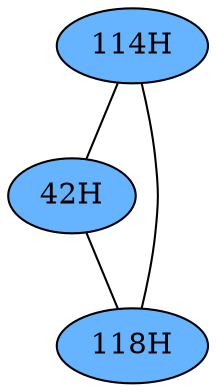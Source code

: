 // The Round Table
graph {
	"114H" [fillcolor="#66B3FF" style=radial]
	"42H" [fillcolor="#66B3FF" style=radial]
	"114H" -- "42H" [penwidth=1]
	"114H" [fillcolor="#66B3FF" style=radial]
	"118H" [fillcolor="#66B3FF" style=radial]
	"114H" -- "118H" [penwidth=1]
	"42H" [fillcolor="#66B3FF" style=radial]
	"118H" [fillcolor="#66B3FF" style=radial]
	"42H" -- "118H" [penwidth=1]
}
